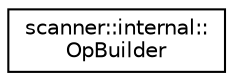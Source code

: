 digraph "Graphical Class Hierarchy"
{
  edge [fontname="Helvetica",fontsize="10",labelfontname="Helvetica",labelfontsize="10"];
  node [fontname="Helvetica",fontsize="10",shape=record];
  rankdir="LR";
  Node1 [label="scanner::internal::\lOpBuilder",height=0.2,width=0.4,color="black", fillcolor="white", style="filled",URL="$classscanner_1_1internal_1_1OpBuilder.html"];
}
